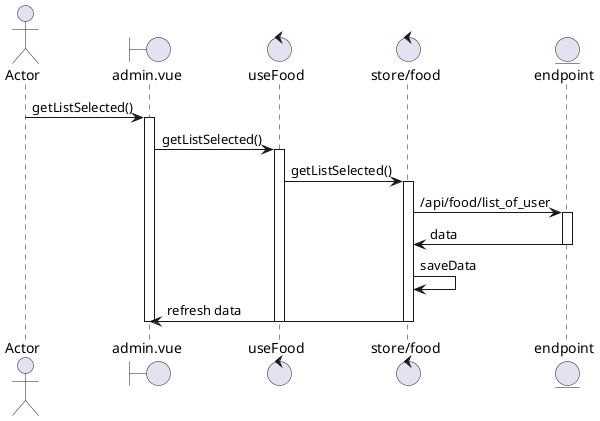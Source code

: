 @startuml selected foods

actor "Actor"
boundary "admin.vue"
control "useFood"
control "store/food"
entity "endpoint"

"Actor" ->  "admin.vue" : getListSelected()
activate admin.vue
"admin.vue" ->  "useFood" : getListSelected()
activate useFood
"useFood" -> "store/food" : getListSelected()
activate "store/food"
"store/food" -> "endpoint" : /api/food/list_of_user
activate endpoint
"endpoint" -> "store/food" : data
deactivate endpoint
"store/food" -> "store/food" : saveData
"store/food" -> "admin.vue" : refresh data
deactivate "store/food"
deactivate useFood
deactivate admin.vue  

@enduml